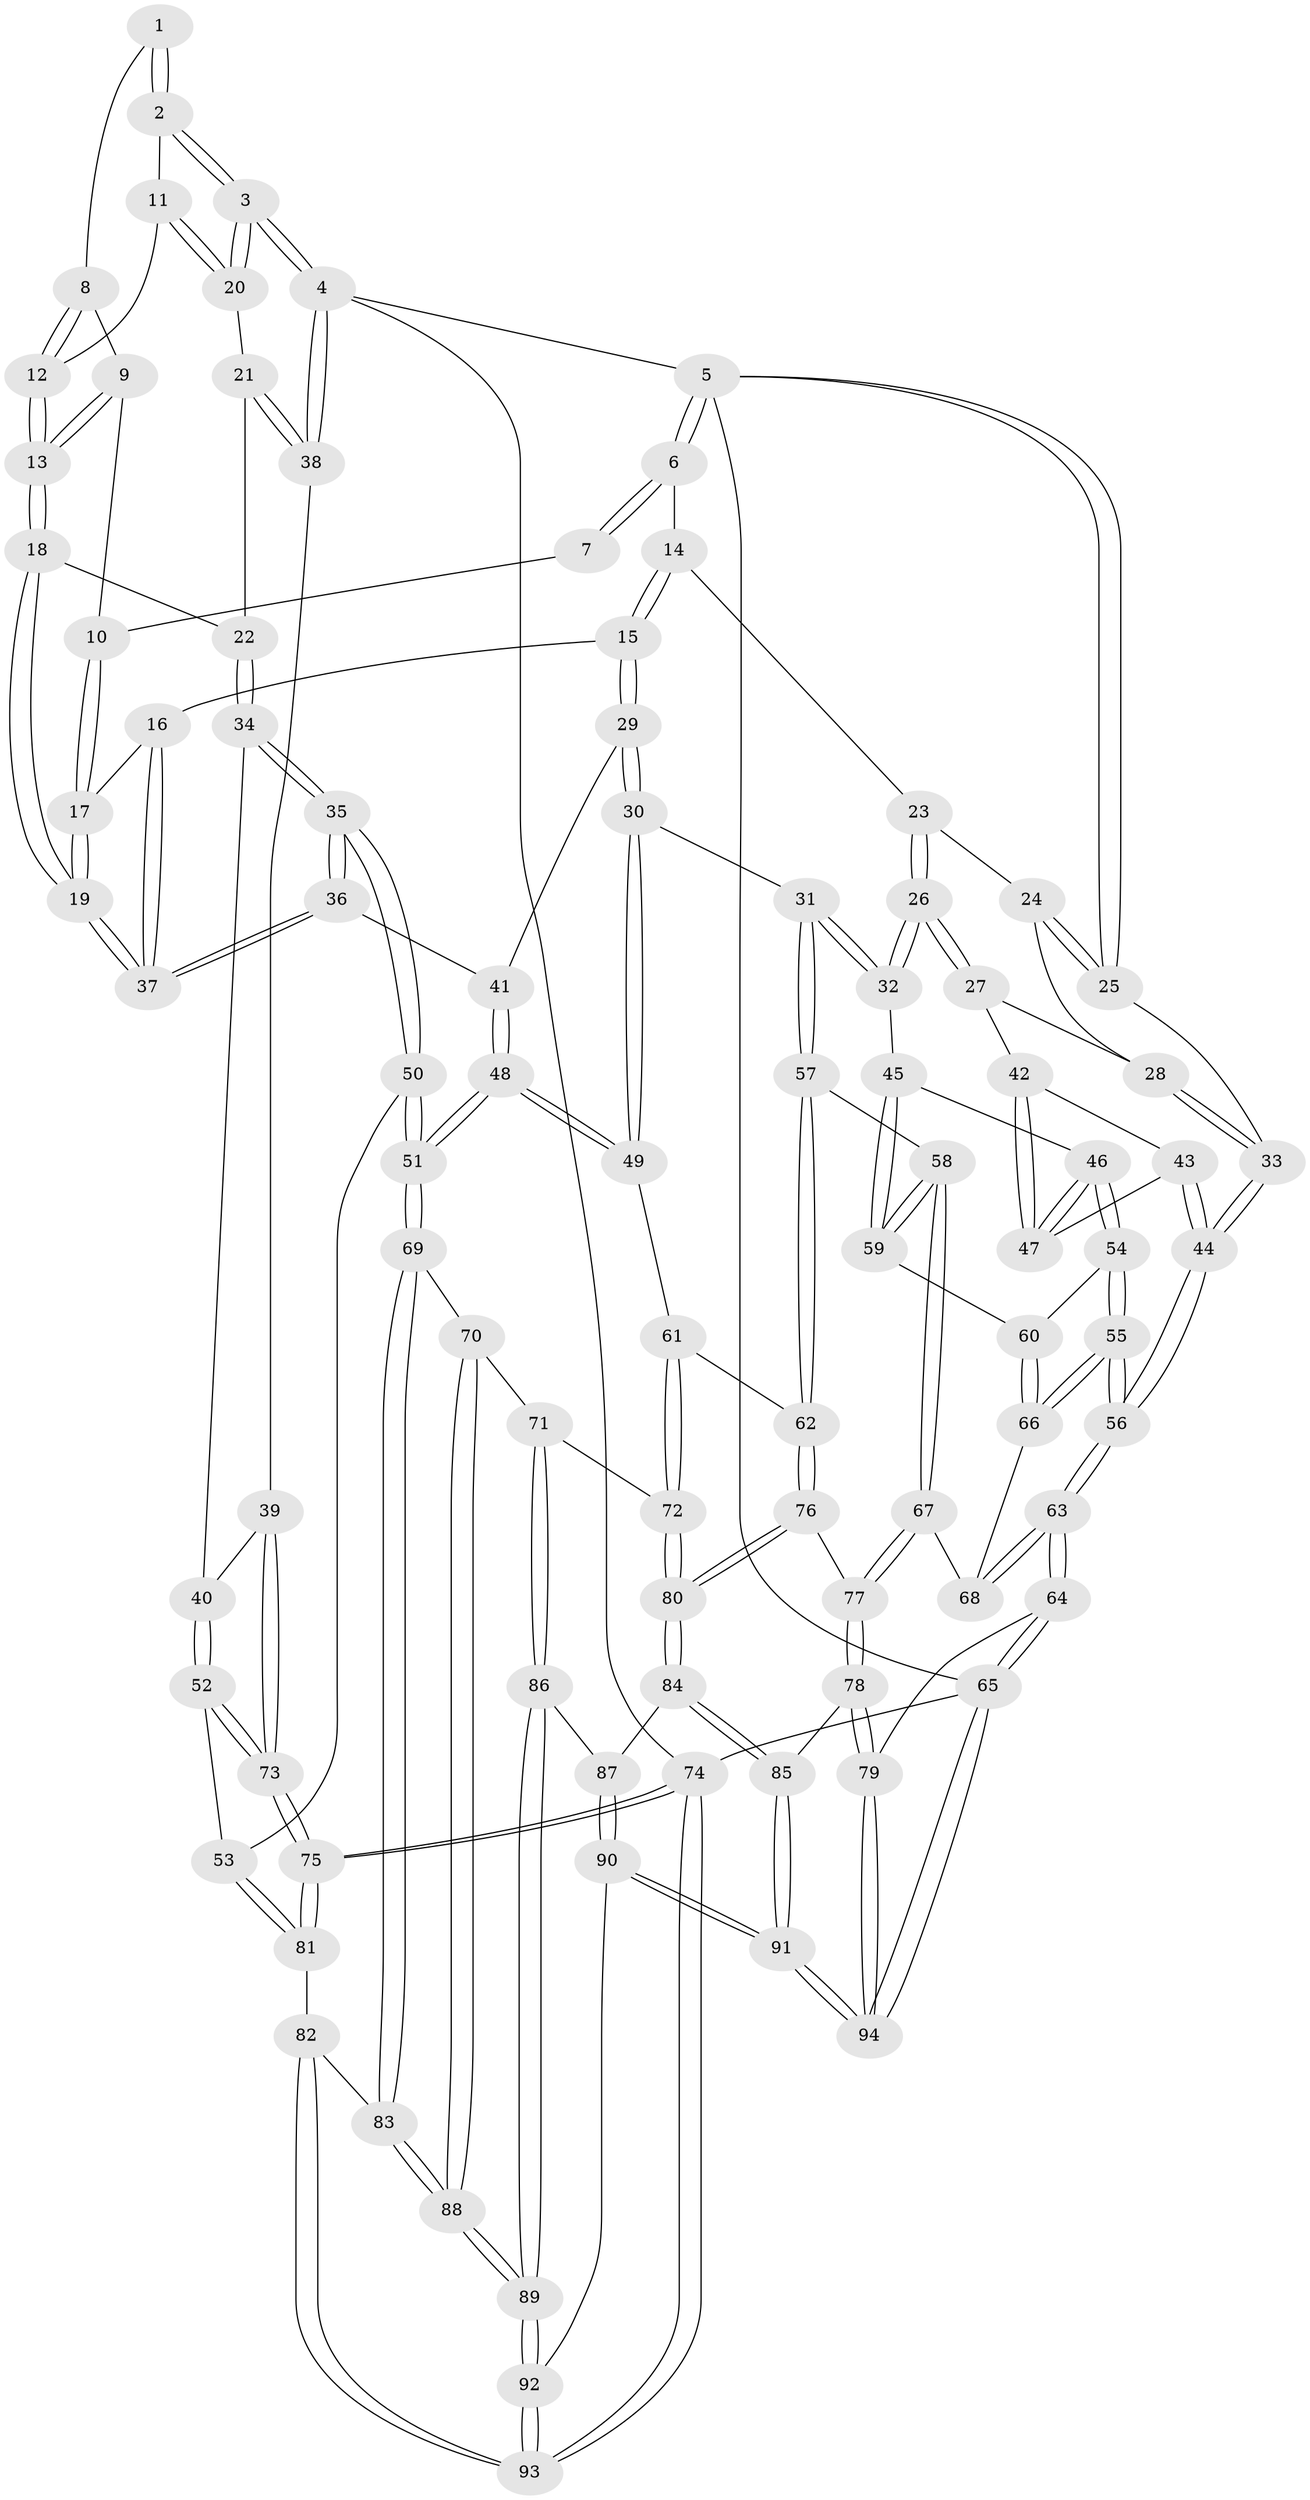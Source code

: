 // Generated by graph-tools (version 1.1) at 2025/00/03/09/25 05:00:03]
// undirected, 94 vertices, 232 edges
graph export_dot {
graph [start="1"]
  node [color=gray90,style=filled];
  1 [pos="+1+0"];
  2 [pos="+1+0"];
  3 [pos="+1+0"];
  4 [pos="+1+0"];
  5 [pos="+0+0"];
  6 [pos="+0.26093281975152754+0"];
  7 [pos="+0.7054564828178862+0"];
  8 [pos="+0.8189825333365353+0.08331543082635032"];
  9 [pos="+0.6966259447234534+0.04503596516615345"];
  10 [pos="+0.6806751708446961+0.03688703204716844"];
  11 [pos="+0.8907682835576609+0.1301878010626006"];
  12 [pos="+0.8561706337463887+0.13405666562269142"];
  13 [pos="+0.8105590973564354+0.18668705208269318"];
  14 [pos="+0.29724201965057695+0.022979133584949848"];
  15 [pos="+0.4517691654033377+0.18820509220462203"];
  16 [pos="+0.502929926377002+0.18015425855669331"];
  17 [pos="+0.6729849227319447+0.04837559924497715"];
  18 [pos="+0.7917228236844481+0.22512444213894323"];
  19 [pos="+0.7535089910347783+0.2564625930949146"];
  20 [pos="+0.9303098471839167+0.16197849376406362"];
  21 [pos="+0.9986911876656572+0.23399798937921745"];
  22 [pos="+0.9500973964633982+0.26174425445607"];
  23 [pos="+0.21226667844198496+0.124726899649907"];
  24 [pos="+0.11311260671765443+0.17726879234651596"];
  25 [pos="+0+0"];
  26 [pos="+0.2034575821765609+0.36256032138109234"];
  27 [pos="+0.09254008132884702+0.3233639335503597"];
  28 [pos="+0.0699770346157342+0.23809624976236204"];
  29 [pos="+0.44465449402742047+0.2429941760391719"];
  30 [pos="+0.3995862324355407+0.3850975774847797"];
  31 [pos="+0.27120416256707164+0.42087771010657593"];
  32 [pos="+0.22679963447539744+0.39706757997191516"];
  33 [pos="+0+0.276296291061708"];
  34 [pos="+0.8710735676338534+0.3763461333999201"];
  35 [pos="+0.7850870701752696+0.401947762887101"];
  36 [pos="+0.7378532894073462+0.3220447999249859"];
  37 [pos="+0.7327954866096105+0.2913767264388937"];
  38 [pos="+1+0.24913918404404575"];
  39 [pos="+1+0.406210370451173"];
  40 [pos="+0.9269987918848721+0.39895717727357494"];
  41 [pos="+0.6153638640750695+0.37149792544163057"];
  42 [pos="+0.08855264248457931+0.327018677882326"];
  43 [pos="+0+0.3600816556298825"];
  44 [pos="+0+0.3241264965019316"];
  45 [pos="+0.14411419762276742+0.43703353611500834"];
  46 [pos="+0.07037552783518476+0.45916558670578594"];
  47 [pos="+0.06527991481821435+0.44118133707054324"];
  48 [pos="+0.5458707182559247+0.5053434222281747"];
  49 [pos="+0.4473422550127498+0.4489890105912916"];
  50 [pos="+0.7646816231662533+0.5229104932387"];
  51 [pos="+0.6417780528360594+0.612564532664026"];
  52 [pos="+0.9671443900572027+0.5925427739914367"];
  53 [pos="+0.9230213466062733+0.5865539593202794"];
  54 [pos="+0.06815325042793045+0.4627844959515258"];
  55 [pos="+0+0.5266101698560537"];
  56 [pos="+0+0.5615102735402685"];
  57 [pos="+0.2399099976564671+0.5515734319167988"];
  58 [pos="+0.21347294369539072+0.5505571229818029"];
  59 [pos="+0.14280251003171932+0.5377094812829193"];
  60 [pos="+0.10321562503384067+0.539709067308566"];
  61 [pos="+0.3930224078733247+0.5657381637160982"];
  62 [pos="+0.2533498032315835+0.5971428956226741"];
  63 [pos="+0+0.6686136475193744"];
  64 [pos="+0+0.7908835708350355"];
  65 [pos="+0+1"];
  66 [pos="+0.09381998289372712+0.557997550059448"];
  67 [pos="+0.09889113431888395+0.6140235553257813"];
  68 [pos="+0.08787307045185244+0.6021715952985341"];
  69 [pos="+0.640531062931365+0.618268055151699"];
  70 [pos="+0.5487275162910119+0.6752258275478765"];
  71 [pos="+0.5175553307934146+0.6852148948269349"];
  72 [pos="+0.41576976435609153+0.6687193274095271"];
  73 [pos="+1+0.658271116689715"];
  74 [pos="+1+1"];
  75 [pos="+1+1"];
  76 [pos="+0.25185659203491323+0.6303812166200443"];
  77 [pos="+0.13757264987068635+0.6802091623391641"];
  78 [pos="+0.08527154030633254+0.7780948290084282"];
  79 [pos="+0.01764120992654655+0.8083730979678355"];
  80 [pos="+0.3144046868430328+0.7110434779473103"];
  81 [pos="+0.8328482840969436+0.7305218679198966"];
  82 [pos="+0.7074887830205543+0.7419782884041382"];
  83 [pos="+0.7023422601059633+0.7355653080463804"];
  84 [pos="+0.3130705437655511+0.7220593944913546"];
  85 [pos="+0.22627116536159714+0.8146946280448624"];
  86 [pos="+0.4467445475891796+0.8123701263653447"];
  87 [pos="+0.34177491186850234+0.7596078893503133"];
  88 [pos="+0.5445315869197884+0.8734659015675944"];
  89 [pos="+0.4775468265622557+1"];
  90 [pos="+0.3768828286405968+1"];
  91 [pos="+0.33411551147200436+1"];
  92 [pos="+0.4691926662406529+1"];
  93 [pos="+0.8374713873308285+1"];
  94 [pos="+0.28242417929557395+1"];
  1 -- 2;
  1 -- 2;
  1 -- 8;
  2 -- 3;
  2 -- 3;
  2 -- 11;
  3 -- 4;
  3 -- 4;
  3 -- 20;
  3 -- 20;
  4 -- 5;
  4 -- 38;
  4 -- 38;
  4 -- 74;
  5 -- 6;
  5 -- 6;
  5 -- 25;
  5 -- 25;
  5 -- 65;
  6 -- 7;
  6 -- 7;
  6 -- 14;
  7 -- 10;
  8 -- 9;
  8 -- 12;
  8 -- 12;
  9 -- 10;
  9 -- 13;
  9 -- 13;
  10 -- 17;
  10 -- 17;
  11 -- 12;
  11 -- 20;
  11 -- 20;
  12 -- 13;
  12 -- 13;
  13 -- 18;
  13 -- 18;
  14 -- 15;
  14 -- 15;
  14 -- 23;
  15 -- 16;
  15 -- 29;
  15 -- 29;
  16 -- 17;
  16 -- 37;
  16 -- 37;
  17 -- 19;
  17 -- 19;
  18 -- 19;
  18 -- 19;
  18 -- 22;
  19 -- 37;
  19 -- 37;
  20 -- 21;
  21 -- 22;
  21 -- 38;
  21 -- 38;
  22 -- 34;
  22 -- 34;
  23 -- 24;
  23 -- 26;
  23 -- 26;
  24 -- 25;
  24 -- 25;
  24 -- 28;
  25 -- 33;
  26 -- 27;
  26 -- 27;
  26 -- 32;
  26 -- 32;
  27 -- 28;
  27 -- 42;
  28 -- 33;
  28 -- 33;
  29 -- 30;
  29 -- 30;
  29 -- 41;
  30 -- 31;
  30 -- 49;
  30 -- 49;
  31 -- 32;
  31 -- 32;
  31 -- 57;
  31 -- 57;
  32 -- 45;
  33 -- 44;
  33 -- 44;
  34 -- 35;
  34 -- 35;
  34 -- 40;
  35 -- 36;
  35 -- 36;
  35 -- 50;
  35 -- 50;
  36 -- 37;
  36 -- 37;
  36 -- 41;
  38 -- 39;
  39 -- 40;
  39 -- 73;
  39 -- 73;
  40 -- 52;
  40 -- 52;
  41 -- 48;
  41 -- 48;
  42 -- 43;
  42 -- 47;
  42 -- 47;
  43 -- 44;
  43 -- 44;
  43 -- 47;
  44 -- 56;
  44 -- 56;
  45 -- 46;
  45 -- 59;
  45 -- 59;
  46 -- 47;
  46 -- 47;
  46 -- 54;
  46 -- 54;
  48 -- 49;
  48 -- 49;
  48 -- 51;
  48 -- 51;
  49 -- 61;
  50 -- 51;
  50 -- 51;
  50 -- 53;
  51 -- 69;
  51 -- 69;
  52 -- 53;
  52 -- 73;
  52 -- 73;
  53 -- 81;
  53 -- 81;
  54 -- 55;
  54 -- 55;
  54 -- 60;
  55 -- 56;
  55 -- 56;
  55 -- 66;
  55 -- 66;
  56 -- 63;
  56 -- 63;
  57 -- 58;
  57 -- 62;
  57 -- 62;
  58 -- 59;
  58 -- 59;
  58 -- 67;
  58 -- 67;
  59 -- 60;
  60 -- 66;
  60 -- 66;
  61 -- 62;
  61 -- 72;
  61 -- 72;
  62 -- 76;
  62 -- 76;
  63 -- 64;
  63 -- 64;
  63 -- 68;
  63 -- 68;
  64 -- 65;
  64 -- 65;
  64 -- 79;
  65 -- 94;
  65 -- 94;
  65 -- 74;
  66 -- 68;
  67 -- 68;
  67 -- 77;
  67 -- 77;
  69 -- 70;
  69 -- 83;
  69 -- 83;
  70 -- 71;
  70 -- 88;
  70 -- 88;
  71 -- 72;
  71 -- 86;
  71 -- 86;
  72 -- 80;
  72 -- 80;
  73 -- 75;
  73 -- 75;
  74 -- 75;
  74 -- 75;
  74 -- 93;
  74 -- 93;
  75 -- 81;
  75 -- 81;
  76 -- 77;
  76 -- 80;
  76 -- 80;
  77 -- 78;
  77 -- 78;
  78 -- 79;
  78 -- 79;
  78 -- 85;
  79 -- 94;
  79 -- 94;
  80 -- 84;
  80 -- 84;
  81 -- 82;
  82 -- 83;
  82 -- 93;
  82 -- 93;
  83 -- 88;
  83 -- 88;
  84 -- 85;
  84 -- 85;
  84 -- 87;
  85 -- 91;
  85 -- 91;
  86 -- 87;
  86 -- 89;
  86 -- 89;
  87 -- 90;
  87 -- 90;
  88 -- 89;
  88 -- 89;
  89 -- 92;
  89 -- 92;
  90 -- 91;
  90 -- 91;
  90 -- 92;
  91 -- 94;
  91 -- 94;
  92 -- 93;
  92 -- 93;
}
